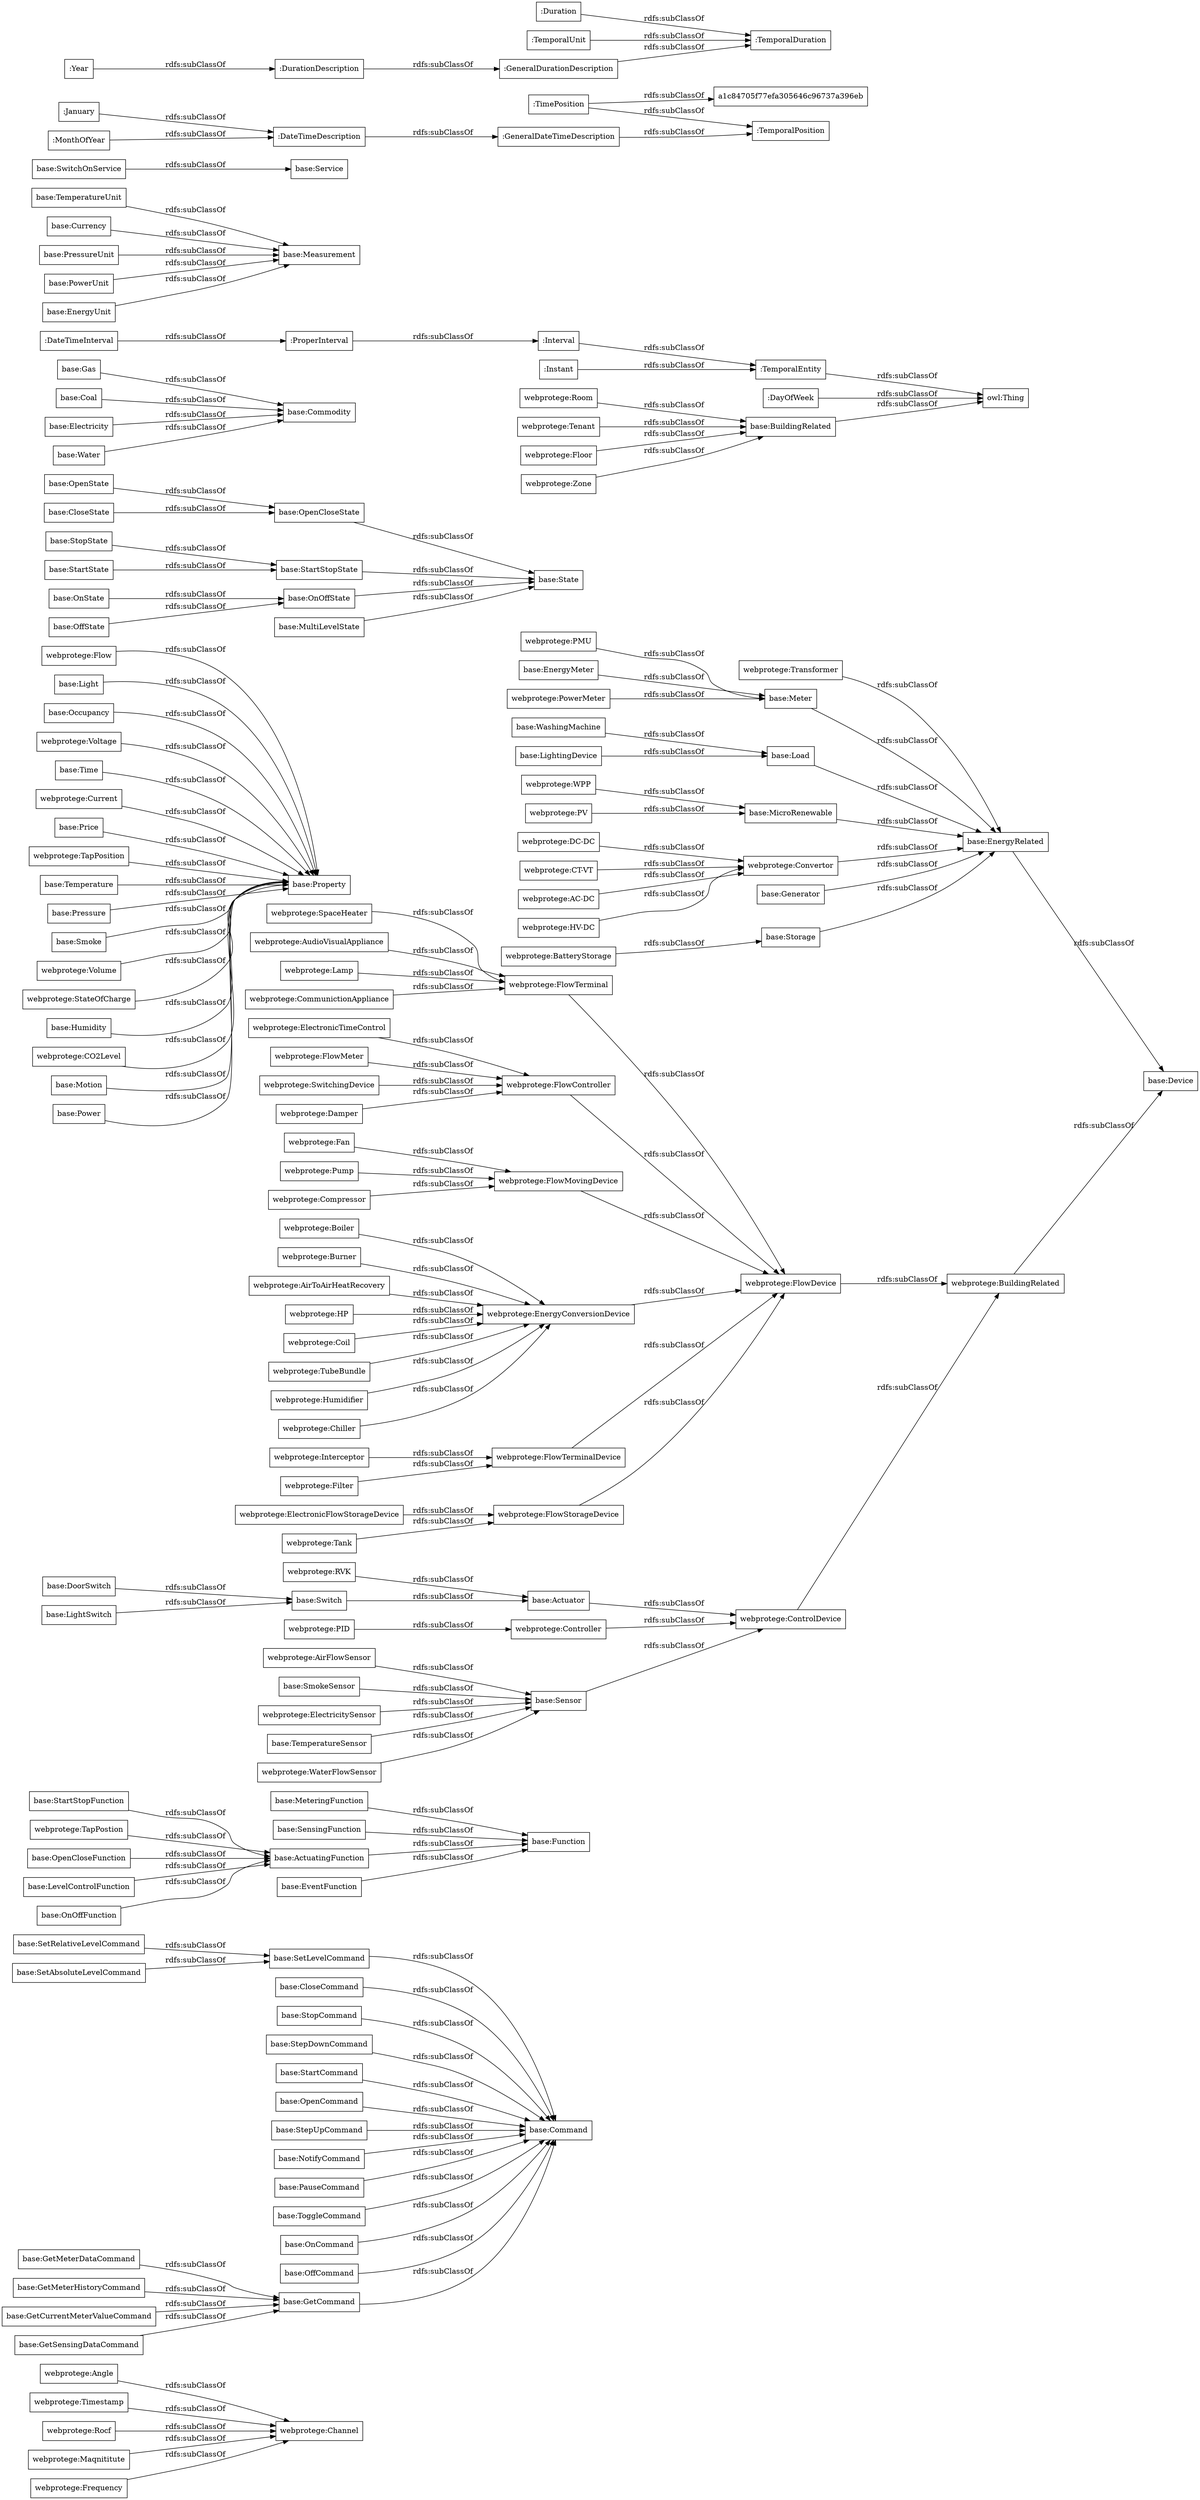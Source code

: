 digraph ar2dtool_diagram { 
rankdir=LR;
size="1000"
node [shape = rectangle, color="black"]; "webprotege:Angle" "base:GetMeterDataCommand" "base:MeteringFunction" "webprotege:Compressor" "webprotege:Flow" "base:StopState" "webprotege:TubeBundle" "webprotege:AC-DC" "base:State" "base:Light" "webprotege:WaterFlowSensor" "webprotege:Damper" "base:StartStopFunction" "base:CloseCommand" "base:OffState" "base:DoorSwitch" "webprotege:HV-DC" "webprotege:CommunictionAppliance" "base:Load" "base:StopCommand" "base:MicroRenewable" "base:Generator" "base:Occupancy" "base:Actuator" "base:Device" "webprotege:ElectronicTimeControl" "base:Command" "base:Gas" "webprotege:Humidifier" "base:SetRelativeLevelCommand" "webprotege:Controller" "webprotege:EnergyConversionDevice" "webprotege:Fan" "webprotege:PMU" "base:BuildingRelated" "webprotege:Voltage" "base:GetSensingDataCommand" "base:EnergyMeter" "webprotege:Convertor" "base:SensingFunction" "base:StepDownCommand" "base:StartCommand" "base:GetMeterHistoryCommand" "base:WashingMachine" "webprotege:FlowMeter" "webprotege:FlowDevice" "base:OpenCommand" "webprotege:FlowTerminalDevice" "webprotege:Tank" "base:OpenState" "webprotege:Chiller" "base:EnergyRelated" "webprotege:TapPostion" "webprotege:Pump" "base:Coal" "webprotege:FlowStorageDevice" "base:Electricity" "webprotege:SwitchingDevice" "webprotege:Transformer" "webprotege:WPP" "base:StepUpCommand" "webprotege:PID" "webprotege:Timestamp" "base:OpenCloseFunction" "base:Sensor" "base:GetCurrentMeterValueCommand" "webprotege:AirFlowSensor" "webprotege:Room" "webprotege:PowerMeter" "webprotege:Tenant" "base:Time" "webprotege:Current" "base:TemperatureUnit" "base:Price" "base:NotifyCommand" "base:LightingDevice" "webprotege:FlowMovingDevice" "webprotege:DC-DC" "base:Property" "base:Storage" "base:OpenCloseState" "webprotege:PV" "base:StartState" "webprotege:TapPosition" "base:CloseState" "base:Temperature" "base:SmokeSensor" "webprotege:Boiler" "webprotege:Filter" "base:Pressure" "base:Currency" "base:Smoke" "base:OnOffState" "webprotege:BuildingRelated" "base:Service" "base:LevelControlFunction" "webprotege:CT-VT" "webprotege:SpaceHeater" "webprotege:Burner" "base:PauseCommand" "base:PressureUnit" "base:ToggleCommand" "webprotege:Volume" "base:PowerUnit" "webprotege:FlowTerminal" "base:Switch" "base:OnCommand" "webprotege:AudioVisualAppliance" "webprotege:AirToAirHeatRecovery" "base:StartStopState" "base:Measurement" "base:OnState" "base:OnOffFunction" "base:ActuatingFunction" "webprotege:Channel" "webprotege:FlowController" "webprotege:Floor" "webprotege:StateOfCharge" "base:GetCommand" "base:Humidity" "webprotege:BatteryStorage" "webprotege:Rocf" "base:Water" "webprotege:CO2Level" "webprotege:ControlDevice" "base:OffCommand" "webprotege:Interceptor" "webprotege:ElectricitySensor" "base:LightSwitch" "base:SwitchOnService" "base:Motion" "base:EventFunction" "base:SetLevelCommand" "webprotege:HP" "webprotege:Maqnititute" "base:Function" "webprotege:Zone" "webprotege:Coil" "base:EnergyUnit" "webprotege:Lamp" "base:MultiLevelState" "webprotege:Frequency" "base:Meter" "base:Commodity" "base:TemperatureSensor" "webprotege:RVK" "webprotege:ElectronicFlowStorageDevice" "base:Power" "base:SetAbsoluteLevelCommand" ":GeneralDateTimeDescription" ":DateTimeInterval" ":DurationDescription" ":TemporalDuration" ":Duration" ":GeneralDurationDescription" ":January" ":ProperInterval" ":TimePosition" "a1c84705f77efa305646c96737a396eb" ":TemporalPosition" ":Interval" ":TemporalEntity" ":Year" ":MonthOfYear" ":DateTimeDescription" ":TemporalUnit" ":Instant" ":DayOfWeek" ; /*classes style*/
	"webprotege:AudioVisualAppliance" -> "webprotege:FlowTerminal" [ label = "rdfs:subClassOf" ];
	":Year" -> ":DurationDescription" [ label = "rdfs:subClassOf" ];
	":Instant" -> ":TemporalEntity" [ label = "rdfs:subClassOf" ];
	"webprotege:Transformer" -> "base:EnergyRelated" [ label = "rdfs:subClassOf" ];
	"webprotege:Rocf" -> "webprotege:Channel" [ label = "rdfs:subClassOf" ];
	"base:OffState" -> "base:OnOffState" [ label = "rdfs:subClassOf" ];
	"webprotege:EnergyConversionDevice" -> "webprotege:FlowDevice" [ label = "rdfs:subClassOf" ];
	"base:OnCommand" -> "base:Command" [ label = "rdfs:subClassOf" ];
	"webprotege:ElectricitySensor" -> "base:Sensor" [ label = "rdfs:subClassOf" ];
	"webprotege:TapPostion" -> "base:ActuatingFunction" [ label = "rdfs:subClassOf" ];
	"base:StartCommand" -> "base:Command" [ label = "rdfs:subClassOf" ];
	"webprotege:FlowTerminalDevice" -> "webprotege:FlowDevice" [ label = "rdfs:subClassOf" ];
	"webprotege:Fan" -> "webprotege:FlowMovingDevice" [ label = "rdfs:subClassOf" ];
	"base:NotifyCommand" -> "base:Command" [ label = "rdfs:subClassOf" ];
	"base:Actuator" -> "webprotege:ControlDevice" [ label = "rdfs:subClassOf" ];
	":DayOfWeek" -> "owl:Thing" [ label = "rdfs:subClassOf" ];
	":Interval" -> ":TemporalEntity" [ label = "rdfs:subClassOf" ];
	"base:LevelControlFunction" -> "base:ActuatingFunction" [ label = "rdfs:subClassOf" ];
	"base:GetMeterHistoryCommand" -> "base:GetCommand" [ label = "rdfs:subClassOf" ];
	"base:StartState" -> "base:StartStopState" [ label = "rdfs:subClassOf" ];
	"base:DoorSwitch" -> "base:Switch" [ label = "rdfs:subClassOf" ];
	"webprotege:TapPosition" -> "base:Property" [ label = "rdfs:subClassOf" ];
	"base:Motion" -> "base:Property" [ label = "rdfs:subClassOf" ];
	"base:StartStopState" -> "base:State" [ label = "rdfs:subClassOf" ];
	":DateTimeInterval" -> ":ProperInterval" [ label = "rdfs:subClassOf" ];
	":GeneralDateTimeDescription" -> ":TemporalPosition" [ label = "rdfs:subClassOf" ];
	"base:Coal" -> "base:Commodity" [ label = "rdfs:subClassOf" ];
	"webprotege:Burner" -> "webprotege:EnergyConversionDevice" [ label = "rdfs:subClassOf" ];
	"webprotege:Chiller" -> "webprotege:EnergyConversionDevice" [ label = "rdfs:subClassOf" ];
	"base:SetAbsoluteLevelCommand" -> "base:SetLevelCommand" [ label = "rdfs:subClassOf" ];
	"webprotege:Lamp" -> "webprotege:FlowTerminal" [ label = "rdfs:subClassOf" ];
	"webprotege:Humidifier" -> "webprotege:EnergyConversionDevice" [ label = "rdfs:subClassOf" ];
	"webprotege:FlowController" -> "webprotege:FlowDevice" [ label = "rdfs:subClassOf" ];
	":MonthOfYear" -> ":DateTimeDescription" [ label = "rdfs:subClassOf" ];
	"base:StopCommand" -> "base:Command" [ label = "rdfs:subClassOf" ];
	"base:TemperatureUnit" -> "base:Measurement" [ label = "rdfs:subClassOf" ];
	"base:Smoke" -> "base:Property" [ label = "rdfs:subClassOf" ];
	"webprotege:Damper" -> "webprotege:FlowController" [ label = "rdfs:subClassOf" ];
	"webprotege:FlowTerminal" -> "webprotege:FlowDevice" [ label = "rdfs:subClassOf" ];
	"base:Meter" -> "base:EnergyRelated" [ label = "rdfs:subClassOf" ];
	"base:EnergyUnit" -> "base:Measurement" [ label = "rdfs:subClassOf" ];
	"webprotege:BatteryStorage" -> "base:Storage" [ label = "rdfs:subClassOf" ];
	"base:OnState" -> "base:OnOffState" [ label = "rdfs:subClassOf" ];
	"base:WashingMachine" -> "base:Load" [ label = "rdfs:subClassOf" ];
	"base:Occupancy" -> "base:Property" [ label = "rdfs:subClassOf" ];
	":DateTimeDescription" -> ":GeneralDateTimeDescription" [ label = "rdfs:subClassOf" ];
	":ProperInterval" -> ":Interval" [ label = "rdfs:subClassOf" ];
	"webprotege:Boiler" -> "webprotege:EnergyConversionDevice" [ label = "rdfs:subClassOf" ];
	"base:Power" -> "base:Property" [ label = "rdfs:subClassOf" ];
	"base:Gas" -> "base:Commodity" [ label = "rdfs:subClassOf" ];
	"base:GetCurrentMeterValueCommand" -> "base:GetCommand" [ label = "rdfs:subClassOf" ];
	"webprotege:ControlDevice" -> "webprotege:BuildingRelated" [ label = "rdfs:subClassOf" ];
	"webprotege:AirToAirHeatRecovery" -> "webprotege:EnergyConversionDevice" [ label = "rdfs:subClassOf" ];
	"webprotege:CT-VT" -> "webprotege:Convertor" [ label = "rdfs:subClassOf" ];
	"base:MicroRenewable" -> "base:EnergyRelated" [ label = "rdfs:subClassOf" ];
	"webprotege:Room" -> "base:BuildingRelated" [ label = "rdfs:subClassOf" ];
	"webprotege:Frequency" -> "webprotege:Channel" [ label = "rdfs:subClassOf" ];
	"base:StartStopFunction" -> "base:ActuatingFunction" [ label = "rdfs:subClassOf" ];
	"webprotege:Angle" -> "webprotege:Channel" [ label = "rdfs:subClassOf" ];
	"base:StopState" -> "base:StartStopState" [ label = "rdfs:subClassOf" ];
	"base:OffCommand" -> "base:Command" [ label = "rdfs:subClassOf" ];
	"base:PauseCommand" -> "base:Command" [ label = "rdfs:subClassOf" ];
	"webprotege:Compressor" -> "webprotege:FlowMovingDevice" [ label = "rdfs:subClassOf" ];
	"base:PowerUnit" -> "base:Measurement" [ label = "rdfs:subClassOf" ];
	"webprotege:Convertor" -> "base:EnergyRelated" [ label = "rdfs:subClassOf" ];
	"webprotege:CommunictionAppliance" -> "webprotege:FlowTerminal" [ label = "rdfs:subClassOf" ];
	"base:Humidity" -> "base:Property" [ label = "rdfs:subClassOf" ];
	"base:OpenCloseState" -> "base:State" [ label = "rdfs:subClassOf" ];
	"base:Price" -> "base:Property" [ label = "rdfs:subClassOf" ];
	"base:EnergyMeter" -> "base:Meter" [ label = "rdfs:subClassOf" ];
	"base:Sensor" -> "webprotege:ControlDevice" [ label = "rdfs:subClassOf" ];
	"base:StepUpCommand" -> "base:Command" [ label = "rdfs:subClassOf" ];
	"webprotege:FlowMovingDevice" -> "webprotege:FlowDevice" [ label = "rdfs:subClassOf" ];
	"base:Currency" -> "base:Measurement" [ label = "rdfs:subClassOf" ];
	"base:ToggleCommand" -> "base:Command" [ label = "rdfs:subClassOf" ];
	"base:Pressure" -> "base:Property" [ label = "rdfs:subClassOf" ];
	"base:Temperature" -> "base:Property" [ label = "rdfs:subClassOf" ];
	"base:EnergyRelated" -> "base:Device" [ label = "rdfs:subClassOf" ];
	":GeneralDurationDescription" -> ":TemporalDuration" [ label = "rdfs:subClassOf" ];
	"webprotege:Controller" -> "webprotege:ControlDevice" [ label = "rdfs:subClassOf" ];
	"base:Load" -> "base:EnergyRelated" [ label = "rdfs:subClassOf" ];
	"webprotege:Filter" -> "webprotege:FlowTerminalDevice" [ label = "rdfs:subClassOf" ];
	"base:Storage" -> "base:EnergyRelated" [ label = "rdfs:subClassOf" ];
	"webprotege:CO2Level" -> "base:Property" [ label = "rdfs:subClassOf" ];
	"webprotege:ElectronicTimeControl" -> "webprotege:FlowController" [ label = "rdfs:subClassOf" ];
	"webprotege:SwitchingDevice" -> "webprotege:FlowController" [ label = "rdfs:subClassOf" ];
	"webprotege:FlowMeter" -> "webprotege:FlowController" [ label = "rdfs:subClassOf" ];
	":TemporalUnit" -> ":TemporalDuration" [ label = "rdfs:subClassOf" ];
	"webprotege:Current" -> "base:Property" [ label = "rdfs:subClassOf" ];
	"base:CloseCommand" -> "base:Command" [ label = "rdfs:subClassOf" ];
	"webprotege:PowerMeter" -> "base:Meter" [ label = "rdfs:subClassOf" ];
	"webprotege:BuildingRelated" -> "base:Device" [ label = "rdfs:subClassOf" ];
	":DurationDescription" -> ":GeneralDurationDescription" [ label = "rdfs:subClassOf" ];
	"base:OpenCommand" -> "base:Command" [ label = "rdfs:subClassOf" ];
	"base:BuildingRelated" -> "owl:Thing" [ label = "rdfs:subClassOf" ];
	"webprotege:RVK" -> "base:Actuator" [ label = "rdfs:subClassOf" ];
	"base:LightSwitch" -> "base:Switch" [ label = "rdfs:subClassOf" ];
	":January" -> ":DateTimeDescription" [ label = "rdfs:subClassOf" ];
	"webprotege:SpaceHeater" -> "webprotege:FlowTerminal" [ label = "rdfs:subClassOf" ];
	"webprotege:PMU" -> "base:Meter" [ label = "rdfs:subClassOf" ];
	"base:SetLevelCommand" -> "base:Command" [ label = "rdfs:subClassOf" ];
	"base:LightingDevice" -> "base:Load" [ label = "rdfs:subClassOf" ];
	"webprotege:Maqnititute" -> "webprotege:Channel" [ label = "rdfs:subClassOf" ];
	"base:MultiLevelState" -> "base:State" [ label = "rdfs:subClassOf" ];
	"base:Switch" -> "base:Actuator" [ label = "rdfs:subClassOf" ];
	"base:GetMeterDataCommand" -> "base:GetCommand" [ label = "rdfs:subClassOf" ];
	"webprotege:PV" -> "base:MicroRenewable" [ label = "rdfs:subClassOf" ];
	"webprotege:ElectronicFlowStorageDevice" -> "webprotege:FlowStorageDevice" [ label = "rdfs:subClassOf" ];
	"webprotege:StateOfCharge" -> "base:Property" [ label = "rdfs:subClassOf" ];
	"base:Time" -> "base:Property" [ label = "rdfs:subClassOf" ];
	"webprotege:Volume" -> "base:Property" [ label = "rdfs:subClassOf" ];
	"base:Light" -> "base:Property" [ label = "rdfs:subClassOf" ];
	"base:OpenState" -> "base:OpenCloseState" [ label = "rdfs:subClassOf" ];
	"base:ActuatingFunction" -> "base:Function" [ label = "rdfs:subClassOf" ];
	":Duration" -> ":TemporalDuration" [ label = "rdfs:subClassOf" ];
	"base:Generator" -> "base:EnergyRelated" [ label = "rdfs:subClassOf" ];
	"webprotege:AirFlowSensor" -> "base:Sensor" [ label = "rdfs:subClassOf" ];
	"webprotege:Pump" -> "webprotege:FlowMovingDevice" [ label = "rdfs:subClassOf" ];
	"base:OnOffFunction" -> "base:ActuatingFunction" [ label = "rdfs:subClassOf" ];
	"webprotege:WPP" -> "base:MicroRenewable" [ label = "rdfs:subClassOf" ];
	"webprotege:Zone" -> "base:BuildingRelated" [ label = "rdfs:subClassOf" ];
	"base:StepDownCommand" -> "base:Command" [ label = "rdfs:subClassOf" ];
	"base:SensingFunction" -> "base:Function" [ label = "rdfs:subClassOf" ];
	":TemporalEntity" -> "owl:Thing" [ label = "rdfs:subClassOf" ];
	"base:PressureUnit" -> "base:Measurement" [ label = "rdfs:subClassOf" ];
	"base:Water" -> "base:Commodity" [ label = "rdfs:subClassOf" ];
	"base:OpenCloseFunction" -> "base:ActuatingFunction" [ label = "rdfs:subClassOf" ];
	"webprotege:Timestamp" -> "webprotege:Channel" [ label = "rdfs:subClassOf" ];
	"webprotege:Tank" -> "webprotege:FlowStorageDevice" [ label = "rdfs:subClassOf" ];
	"webprotege:FlowDevice" -> "webprotege:BuildingRelated" [ label = "rdfs:subClassOf" ];
	"webprotege:Flow" -> "base:Property" [ label = "rdfs:subClassOf" ];
	"webprotege:Voltage" -> "base:Property" [ label = "rdfs:subClassOf" ];
	"webprotege:TubeBundle" -> "webprotege:EnergyConversionDevice" [ label = "rdfs:subClassOf" ];
	"base:GetCommand" -> "base:Command" [ label = "rdfs:subClassOf" ];
	"base:SwitchOnService" -> "base:Service" [ label = "rdfs:subClassOf" ];
	"base:SmokeSensor" -> "base:Sensor" [ label = "rdfs:subClassOf" ];
	"base:MeteringFunction" -> "base:Function" [ label = "rdfs:subClassOf" ];
	"base:OnOffState" -> "base:State" [ label = "rdfs:subClassOf" ];
	"base:TemperatureSensor" -> "base:Sensor" [ label = "rdfs:subClassOf" ];
	"webprotege:Interceptor" -> "webprotege:FlowTerminalDevice" [ label = "rdfs:subClassOf" ];
	"webprotege:FlowStorageDevice" -> "webprotege:FlowDevice" [ label = "rdfs:subClassOf" ];
	"webprotege:HP" -> "webprotege:EnergyConversionDevice" [ label = "rdfs:subClassOf" ];
	"webprotege:Tenant" -> "base:BuildingRelated" [ label = "rdfs:subClassOf" ];
	"base:GetSensingDataCommand" -> "base:GetCommand" [ label = "rdfs:subClassOf" ];
	":TimePosition" -> "a1c84705f77efa305646c96737a396eb" [ label = "rdfs:subClassOf" ];
	":TimePosition" -> ":TemporalPosition" [ label = "rdfs:subClassOf" ];
	"webprotege:Coil" -> "webprotege:EnergyConversionDevice" [ label = "rdfs:subClassOf" ];
	"base:Electricity" -> "base:Commodity" [ label = "rdfs:subClassOf" ];
	"webprotege:Floor" -> "base:BuildingRelated" [ label = "rdfs:subClassOf" ];
	"webprotege:PID" -> "webprotege:Controller" [ label = "rdfs:subClassOf" ];
	"webprotege:HV-DC" -> "webprotege:Convertor" [ label = "rdfs:subClassOf" ];
	"webprotege:DC-DC" -> "webprotege:Convertor" [ label = "rdfs:subClassOf" ];
	"base:SetRelativeLevelCommand" -> "base:SetLevelCommand" [ label = "rdfs:subClassOf" ];
	"webprotege:AC-DC" -> "webprotege:Convertor" [ label = "rdfs:subClassOf" ];
	"base:EventFunction" -> "base:Function" [ label = "rdfs:subClassOf" ];
	"webprotege:WaterFlowSensor" -> "base:Sensor" [ label = "rdfs:subClassOf" ];
	"base:CloseState" -> "base:OpenCloseState" [ label = "rdfs:subClassOf" ];

}
